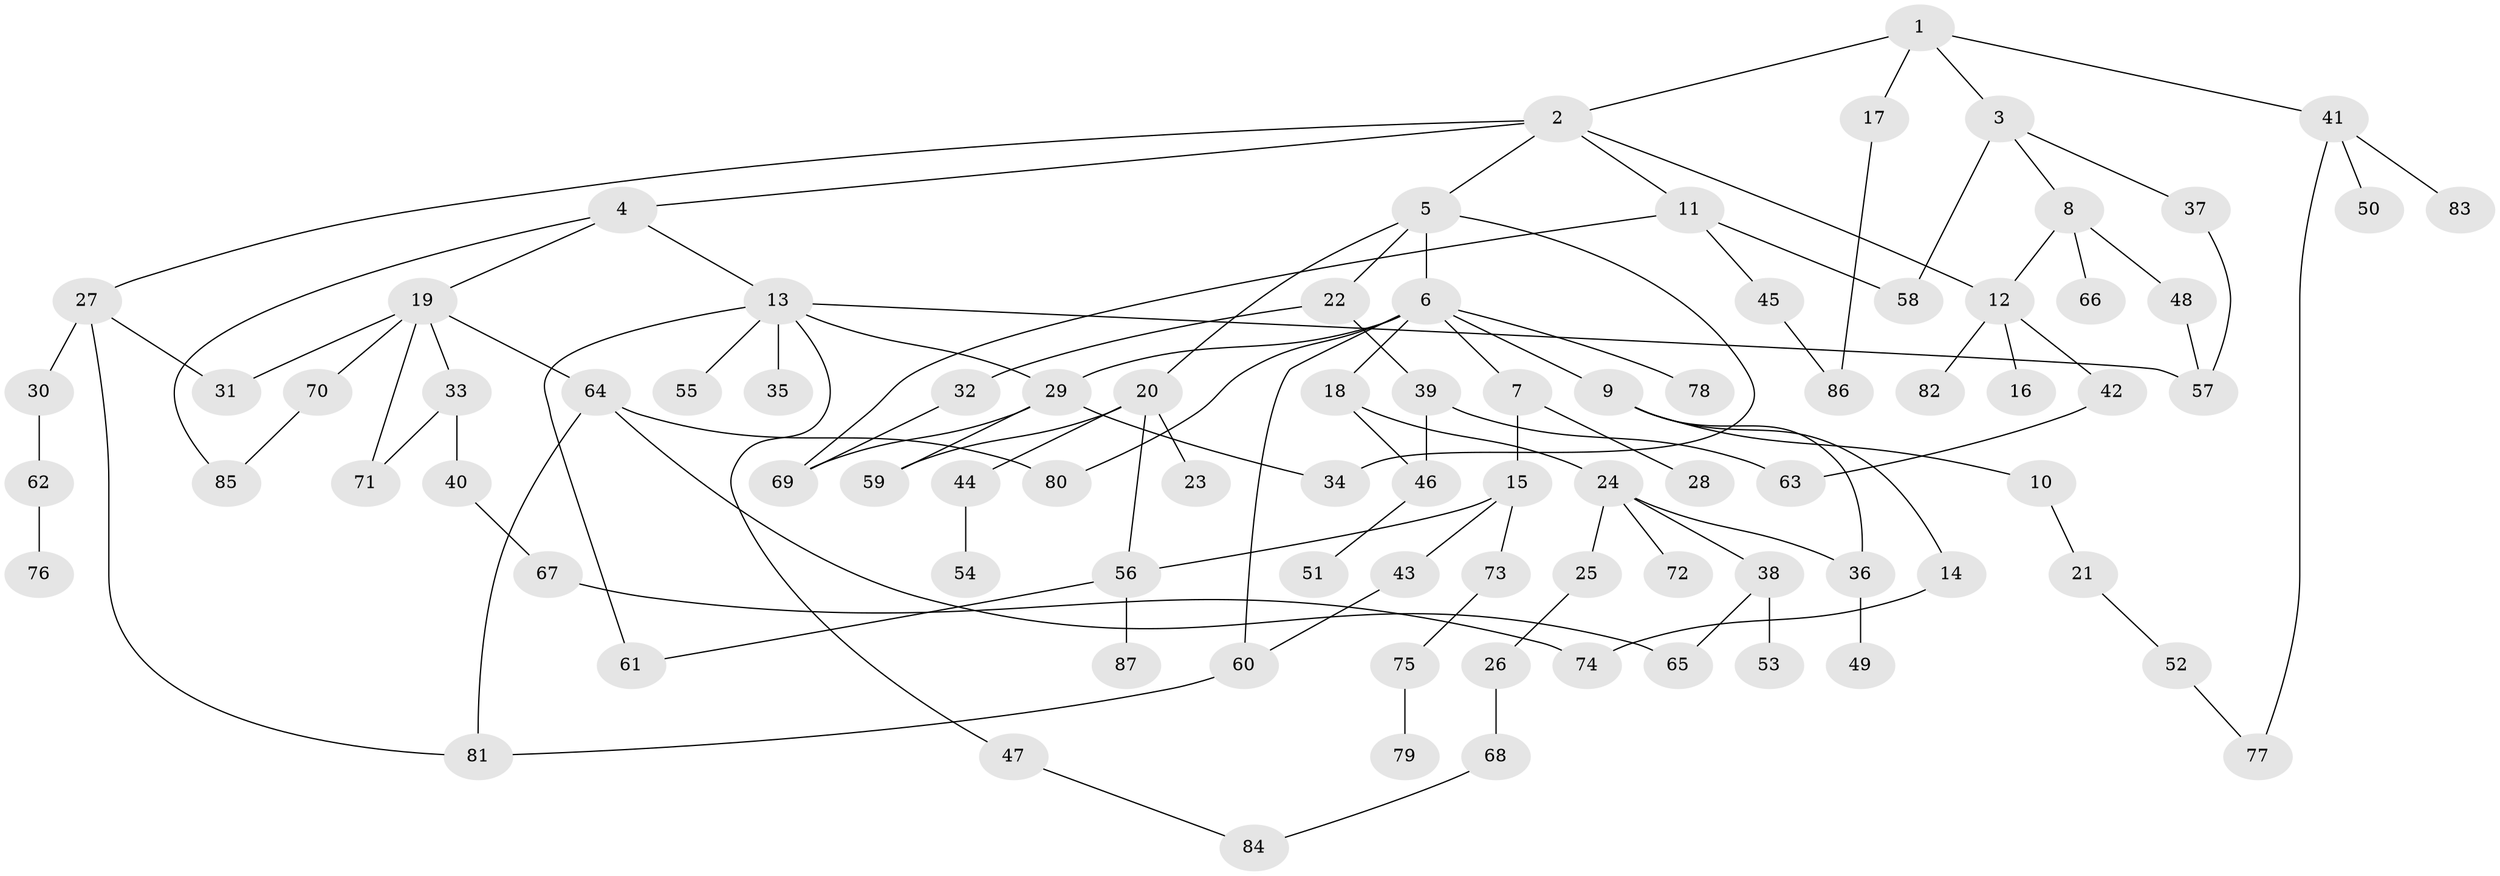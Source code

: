 // Generated by graph-tools (version 1.1) at 2025/25/03/09/25 03:25:36]
// undirected, 87 vertices, 112 edges
graph export_dot {
graph [start="1"]
  node [color=gray90,style=filled];
  1;
  2;
  3;
  4;
  5;
  6;
  7;
  8;
  9;
  10;
  11;
  12;
  13;
  14;
  15;
  16;
  17;
  18;
  19;
  20;
  21;
  22;
  23;
  24;
  25;
  26;
  27;
  28;
  29;
  30;
  31;
  32;
  33;
  34;
  35;
  36;
  37;
  38;
  39;
  40;
  41;
  42;
  43;
  44;
  45;
  46;
  47;
  48;
  49;
  50;
  51;
  52;
  53;
  54;
  55;
  56;
  57;
  58;
  59;
  60;
  61;
  62;
  63;
  64;
  65;
  66;
  67;
  68;
  69;
  70;
  71;
  72;
  73;
  74;
  75;
  76;
  77;
  78;
  79;
  80;
  81;
  82;
  83;
  84;
  85;
  86;
  87;
  1 -- 2;
  1 -- 3;
  1 -- 17;
  1 -- 41;
  2 -- 4;
  2 -- 5;
  2 -- 11;
  2 -- 27;
  2 -- 12;
  3 -- 8;
  3 -- 37;
  3 -- 58;
  4 -- 13;
  4 -- 19;
  4 -- 85;
  5 -- 6;
  5 -- 20;
  5 -- 22;
  5 -- 34;
  6 -- 7;
  6 -- 9;
  6 -- 18;
  6 -- 60;
  6 -- 78;
  6 -- 80;
  6 -- 29;
  7 -- 15;
  7 -- 28;
  8 -- 12;
  8 -- 48;
  8 -- 66;
  9 -- 10;
  9 -- 14;
  9 -- 36;
  10 -- 21;
  11 -- 45;
  11 -- 58;
  11 -- 69;
  12 -- 16;
  12 -- 42;
  12 -- 82;
  13 -- 29;
  13 -- 35;
  13 -- 47;
  13 -- 55;
  13 -- 57;
  13 -- 61;
  14 -- 74;
  15 -- 43;
  15 -- 73;
  15 -- 56;
  17 -- 86;
  18 -- 24;
  18 -- 46;
  19 -- 33;
  19 -- 64;
  19 -- 70;
  19 -- 71;
  19 -- 31;
  20 -- 23;
  20 -- 44;
  20 -- 56;
  20 -- 59;
  21 -- 52;
  22 -- 32;
  22 -- 39;
  24 -- 25;
  24 -- 36;
  24 -- 38;
  24 -- 72;
  25 -- 26;
  26 -- 68;
  27 -- 30;
  27 -- 31;
  27 -- 81;
  29 -- 34;
  29 -- 59;
  29 -- 69;
  30 -- 62;
  32 -- 69;
  33 -- 40;
  33 -- 71;
  36 -- 49;
  37 -- 57;
  38 -- 53;
  38 -- 65;
  39 -- 46;
  39 -- 63;
  40 -- 67;
  41 -- 50;
  41 -- 77;
  41 -- 83;
  42 -- 63;
  43 -- 60;
  44 -- 54;
  45 -- 86;
  46 -- 51;
  47 -- 84;
  48 -- 57;
  52 -- 77;
  56 -- 61;
  56 -- 87;
  60 -- 81;
  62 -- 76;
  64 -- 80;
  64 -- 81;
  64 -- 65;
  67 -- 74;
  68 -- 84;
  70 -- 85;
  73 -- 75;
  75 -- 79;
}
